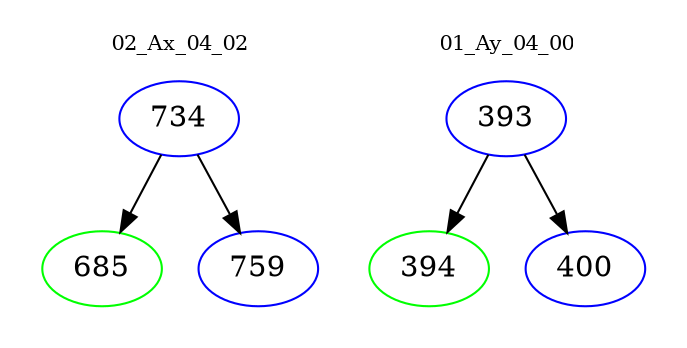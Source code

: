 digraph{
subgraph cluster_0 {
color = white
label = "02_Ax_04_02";
fontsize=10;
T0_734 [label="734", color="blue"]
T0_734 -> T0_685 [color="black"]
T0_685 [label="685", color="green"]
T0_734 -> T0_759 [color="black"]
T0_759 [label="759", color="blue"]
}
subgraph cluster_1 {
color = white
label = "01_Ay_04_00";
fontsize=10;
T1_393 [label="393", color="blue"]
T1_393 -> T1_394 [color="black"]
T1_394 [label="394", color="green"]
T1_393 -> T1_400 [color="black"]
T1_400 [label="400", color="blue"]
}
}

